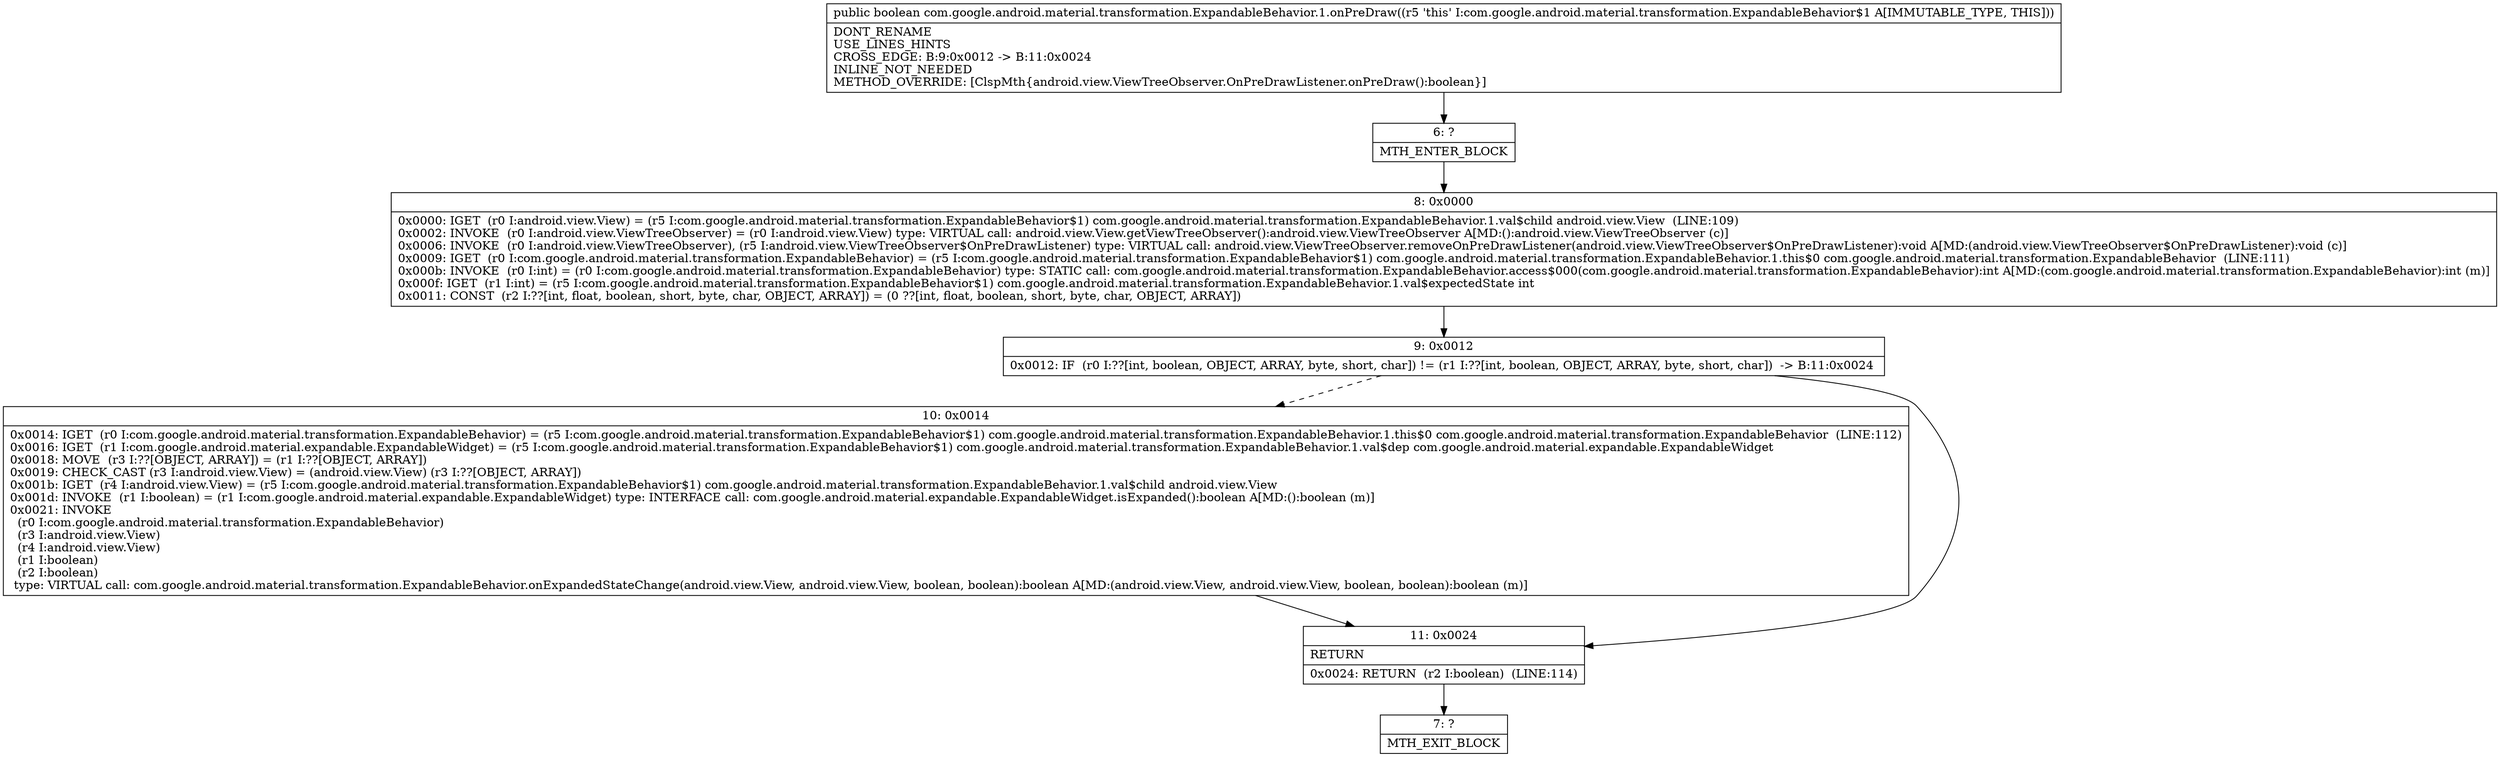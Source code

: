 digraph "CFG forcom.google.android.material.transformation.ExpandableBehavior.1.onPreDraw()Z" {
Node_6 [shape=record,label="{6\:\ ?|MTH_ENTER_BLOCK\l}"];
Node_8 [shape=record,label="{8\:\ 0x0000|0x0000: IGET  (r0 I:android.view.View) = (r5 I:com.google.android.material.transformation.ExpandableBehavior$1) com.google.android.material.transformation.ExpandableBehavior.1.val$child android.view.View  (LINE:109)\l0x0002: INVOKE  (r0 I:android.view.ViewTreeObserver) = (r0 I:android.view.View) type: VIRTUAL call: android.view.View.getViewTreeObserver():android.view.ViewTreeObserver A[MD:():android.view.ViewTreeObserver (c)]\l0x0006: INVOKE  (r0 I:android.view.ViewTreeObserver), (r5 I:android.view.ViewTreeObserver$OnPreDrawListener) type: VIRTUAL call: android.view.ViewTreeObserver.removeOnPreDrawListener(android.view.ViewTreeObserver$OnPreDrawListener):void A[MD:(android.view.ViewTreeObserver$OnPreDrawListener):void (c)]\l0x0009: IGET  (r0 I:com.google.android.material.transformation.ExpandableBehavior) = (r5 I:com.google.android.material.transformation.ExpandableBehavior$1) com.google.android.material.transformation.ExpandableBehavior.1.this$0 com.google.android.material.transformation.ExpandableBehavior  (LINE:111)\l0x000b: INVOKE  (r0 I:int) = (r0 I:com.google.android.material.transformation.ExpandableBehavior) type: STATIC call: com.google.android.material.transformation.ExpandableBehavior.access$000(com.google.android.material.transformation.ExpandableBehavior):int A[MD:(com.google.android.material.transformation.ExpandableBehavior):int (m)]\l0x000f: IGET  (r1 I:int) = (r5 I:com.google.android.material.transformation.ExpandableBehavior$1) com.google.android.material.transformation.ExpandableBehavior.1.val$expectedState int \l0x0011: CONST  (r2 I:??[int, float, boolean, short, byte, char, OBJECT, ARRAY]) = (0 ??[int, float, boolean, short, byte, char, OBJECT, ARRAY]) \l}"];
Node_9 [shape=record,label="{9\:\ 0x0012|0x0012: IF  (r0 I:??[int, boolean, OBJECT, ARRAY, byte, short, char]) != (r1 I:??[int, boolean, OBJECT, ARRAY, byte, short, char])  \-\> B:11:0x0024 \l}"];
Node_10 [shape=record,label="{10\:\ 0x0014|0x0014: IGET  (r0 I:com.google.android.material.transformation.ExpandableBehavior) = (r5 I:com.google.android.material.transformation.ExpandableBehavior$1) com.google.android.material.transformation.ExpandableBehavior.1.this$0 com.google.android.material.transformation.ExpandableBehavior  (LINE:112)\l0x0016: IGET  (r1 I:com.google.android.material.expandable.ExpandableWidget) = (r5 I:com.google.android.material.transformation.ExpandableBehavior$1) com.google.android.material.transformation.ExpandableBehavior.1.val$dep com.google.android.material.expandable.ExpandableWidget \l0x0018: MOVE  (r3 I:??[OBJECT, ARRAY]) = (r1 I:??[OBJECT, ARRAY]) \l0x0019: CHECK_CAST (r3 I:android.view.View) = (android.view.View) (r3 I:??[OBJECT, ARRAY]) \l0x001b: IGET  (r4 I:android.view.View) = (r5 I:com.google.android.material.transformation.ExpandableBehavior$1) com.google.android.material.transformation.ExpandableBehavior.1.val$child android.view.View \l0x001d: INVOKE  (r1 I:boolean) = (r1 I:com.google.android.material.expandable.ExpandableWidget) type: INTERFACE call: com.google.android.material.expandable.ExpandableWidget.isExpanded():boolean A[MD:():boolean (m)]\l0x0021: INVOKE  \l  (r0 I:com.google.android.material.transformation.ExpandableBehavior)\l  (r3 I:android.view.View)\l  (r4 I:android.view.View)\l  (r1 I:boolean)\l  (r2 I:boolean)\l type: VIRTUAL call: com.google.android.material.transformation.ExpandableBehavior.onExpandedStateChange(android.view.View, android.view.View, boolean, boolean):boolean A[MD:(android.view.View, android.view.View, boolean, boolean):boolean (m)]\l}"];
Node_11 [shape=record,label="{11\:\ 0x0024|RETURN\l|0x0024: RETURN  (r2 I:boolean)  (LINE:114)\l}"];
Node_7 [shape=record,label="{7\:\ ?|MTH_EXIT_BLOCK\l}"];
MethodNode[shape=record,label="{public boolean com.google.android.material.transformation.ExpandableBehavior.1.onPreDraw((r5 'this' I:com.google.android.material.transformation.ExpandableBehavior$1 A[IMMUTABLE_TYPE, THIS]))  | DONT_RENAME\lUSE_LINES_HINTS\lCROSS_EDGE: B:9:0x0012 \-\> B:11:0x0024\lINLINE_NOT_NEEDED\lMETHOD_OVERRIDE: [ClspMth\{android.view.ViewTreeObserver.OnPreDrawListener.onPreDraw():boolean\}]\l}"];
MethodNode -> Node_6;Node_6 -> Node_8;
Node_8 -> Node_9;
Node_9 -> Node_10[style=dashed];
Node_9 -> Node_11;
Node_10 -> Node_11;
Node_11 -> Node_7;
}

